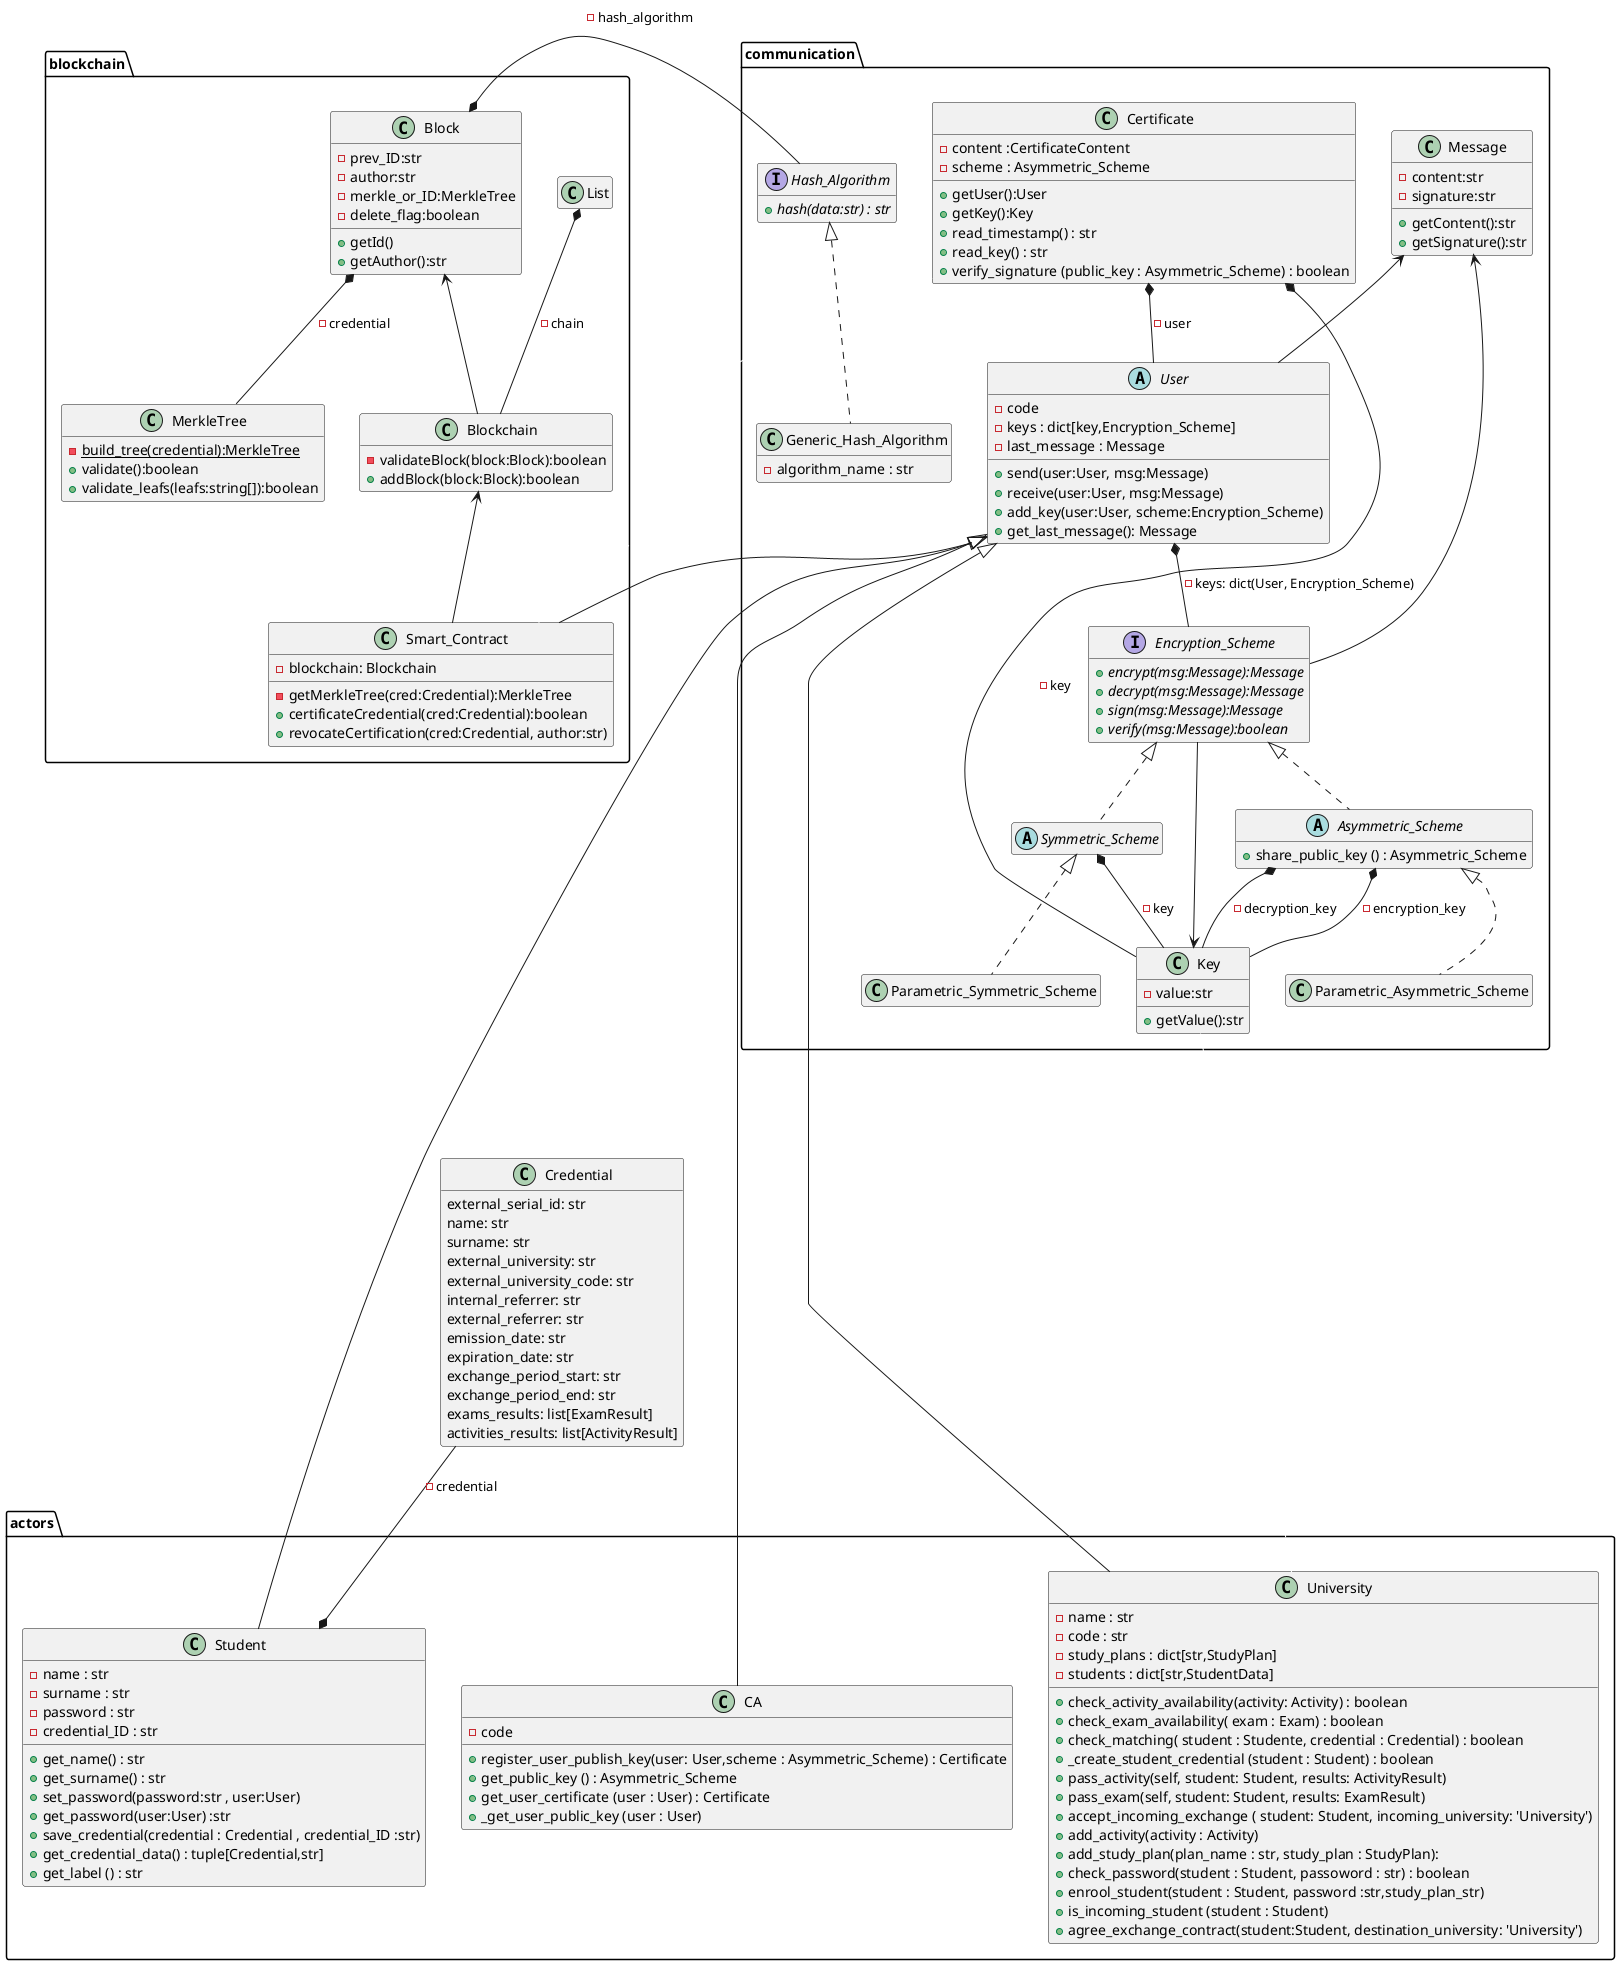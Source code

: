 @startuml
package "communication"{
    class Message {
        - content:str
        - signature:str
        + getContent():str
        + getSignature():str
    }
    class Key {
        - value:str
        + getValue():str
    }

    class Certificate {
        - content :CertificateContent
        - scheme : Asymmetric_Scheme
        + getUser():User
        + getKey():Key
        + read_timestamp() : str
        + read_key() : str
        + verify_signature (public_key : Asymmetric_Scheme) : boolean
    }

    Message <-- User
    Message <-- Encryption_Scheme
    abstract User{
        - code 
        - keys : dict[key,Encryption_Scheme]
        - last_message : Message
        + send(user:User, msg:Message)
        + receive(user:User, msg:Message)
        + add_key(user:User, scheme:Encryption_Scheme)
        + get_last_message(): Message
        
    }
    interface Encryption_Scheme {
        + {abstract} encrypt(msg:Message):Message
        + {abstract} decrypt(msg:Message):Message
        + {abstract} sign(msg:Message):Message
        + {abstract} verify(msg:Message):boolean
    }

    abstract Symmetric_Scheme
    Symmetric_Scheme *-- Key : -key
    Asymmetric_Scheme *-- Key : -encryption_key
    Asymmetric_Scheme *-- Key : -decryption_key

    abstract Asymmetric_Scheme{
        + share_public_key () : Asymmetric_Scheme

    }
    interface Hash_Algorithm{
        + {abstract} hash(data:str) : str
    }
    class Generic_Hash_Algorithm {
        - algorithm_name : str 
    }

    Encryption_Scheme <|.. Symmetric_Scheme
    Encryption_Scheme <|.. Asymmetric_Scheme
    Symmetric_Scheme <|.. Parametric_Symmetric_Scheme
    Asymmetric_Scheme <|.. Parametric_Asymmetric_Scheme
    Hash_Algorithm <|.. Generic_Hash_Algorithm
    Key <-- Encryption_Scheme 
    User *-- Encryption_Scheme: - keys: dict(User, Encryption_Scheme)

    }



    package "actors"{
    class Student {
        - name : str
        - surname : str 
        - password : str
        - credential_ID : str
        + get_name() : str
        + get_surname() : str
        + set_password(password:str , user:User)
        + get_password(user:User) :str
        + save_credential(credential : Credential , credential_ID :str)
        + get_credential_data() : tuple[Credential,str]
        + get_label () : str
        
    }
    class University {
        - name : str
        - code : str 
        - study_plans : dict[str,StudyPlan]
        - students : dict[str,StudentData]
        + check_activity_availability(activity: Activity) : boolean
        + check_exam_availability( exam : Exam) : boolean
        + check_matching( student : Studente, credential : Credential) : boolean
        + _create_student_credential (student : Student) : boolean
        + pass_activity(self, student: Student, results: ActivityResult)
        + pass_exam(self, student: Student, results: ExamResult)
        + accept_incoming_exchange ( student: Student, incoming_university: 'University')
        + add_activity(activity : Activity)
        + add_study_plan(plan_name : str, study_plan : StudyPlan):
        + check_password(student : Student, passoword : str) : boolean
        + enrool_student(student : Student, password :str,study_plan_str)
        + is_incoming_student (student : Student)
        + agree_exchange_contract(student:Student, destination_university: 'University')
    }   

    class CA {
        - code 
        + register_user_publish_key(user: User,scheme : Asymmetric_Scheme) : Certificate
        + get_public_key () : Asymmetric_Scheme
        + get_user_certificate (user : User) : Certificate
        + _get_user_public_key (user : User)
        
    }
}

class Credential {
    external_serial_id: str
    name: str
    surname: str
    external_university: str
    external_university_code: str
    internal_referrer: str
    external_referrer: str
    emission_date: str
    expiration_date: str
    exchange_period_start: str
    exchange_period_end: str
    exams_results: list[ExamResult]
    activities_results: list[ActivityResult]
}
Credential --* Student  : -credential


Certificate *-- User : -user
Certificate *-- Key : -key

package "blockchain"{
    class Smart_Contract {
        - blockchain: Blockchain
        - getMerkleTree(cred:Credential):MerkleTree
        + certificateCredential(cred:Credential):boolean
        + revocateCertification(cred:Credential, author:str)
    }
    Blockchain <-- Smart_Contract
    class Block {
        - prev_ID:str
        - author:str
        - merkle_or_ID:MerkleTree
        - delete_flag:boolean

        + getId()
        + getAuthor():str

    }

    class Blockchain {
        - validateBlock(block:Block):boolean
        + addBlock(block:Block):boolean
    }
    class MerkleTree {
        -{static} build_tree(credential):MerkleTree
        + validate():boolean
        + validate_leafs(leafs:string[]):boolean

    }
    Block *-- MerkleTree : -credential
    Block <-- Blockchain
    List *-- Blockchain : -chain

}

User <|-- Student
User <|-- University
User <|-- CA

User <|-- Smart_Contract

Key ..down..> University #line:white
Hash_Algorithm --* Block: -hash_algorithm

Smart_Contract ..down..> Certificate #line:white
hide empty members
@enduml